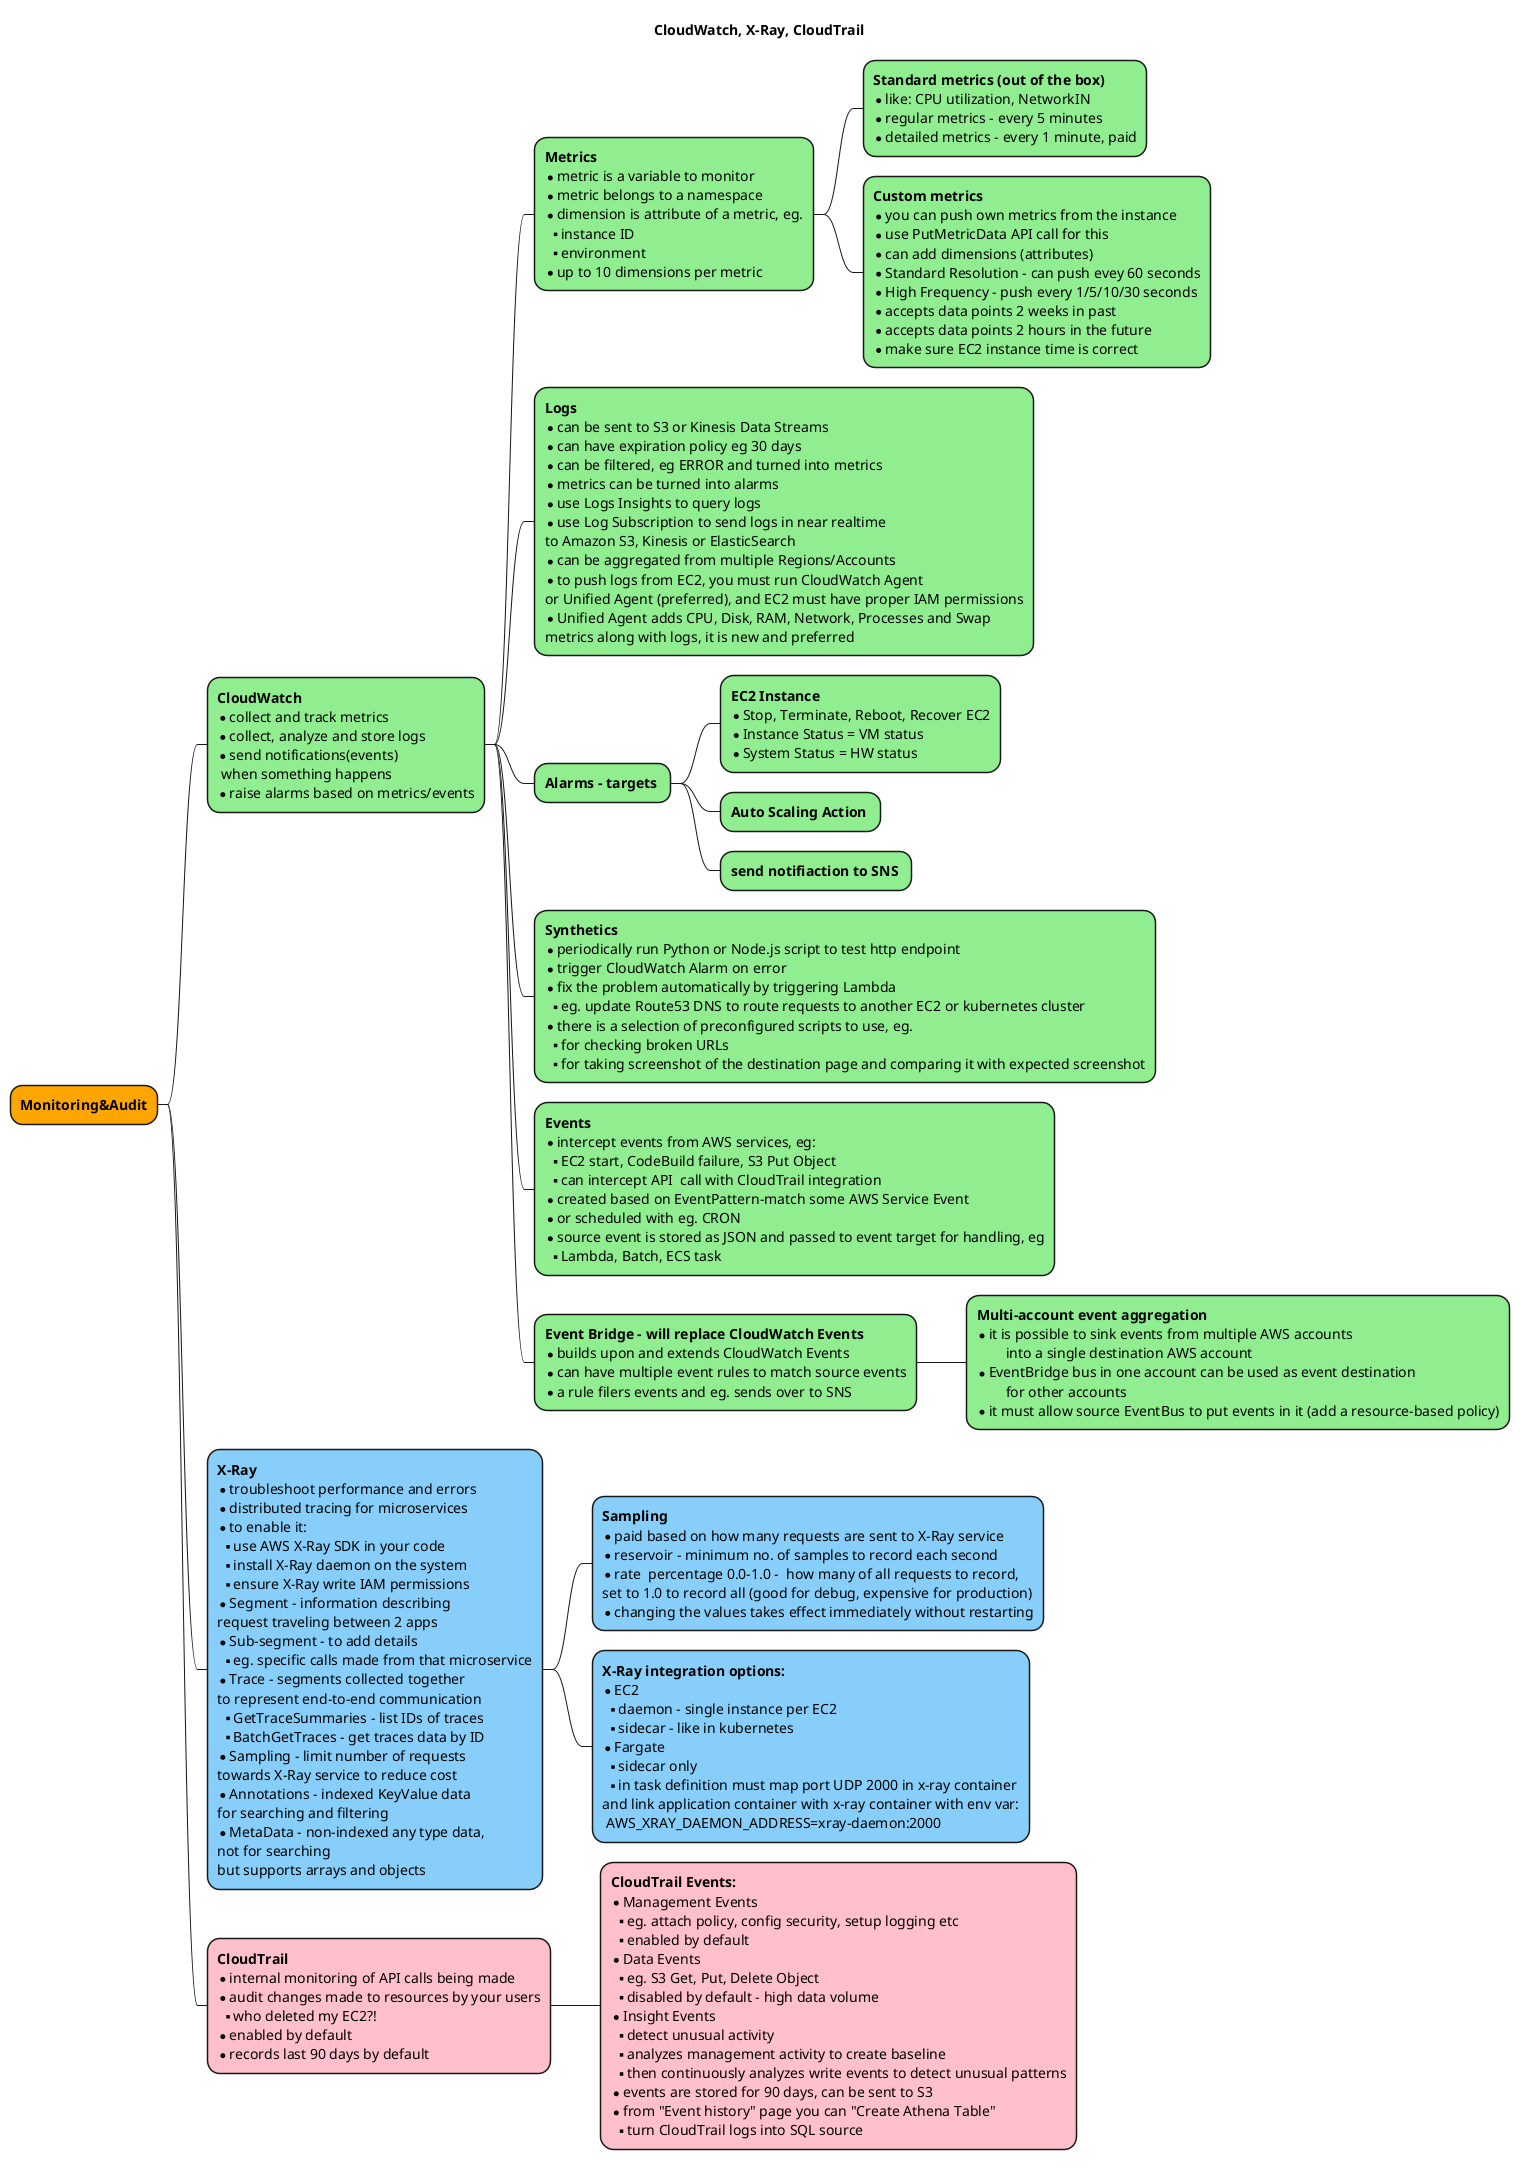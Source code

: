 @startmindmap mindmap

title CloudWatch, X-Ray, CloudTrail

<style>
mindmapDiagram {
  .trail {
    BackgroundColor Pink
  }
  .orange {
    BackgroundColor orange
  }
  .xray {
    BackgroundColor LightSkyBlue
  }
  .watch {
    BackgroundColor LightGreen
  }
}
</style>


*[#Orange] <b>Monitoring&Audit
 * <b>CloudWatch\n*collect and track metrics\n*collect, analyze and store logs\n*send notifications(events)\n when something happens\n*raise alarms based on metrics/events <<watch>>
  * <b>Metrics\n*metric is a variable to monitor\n*metric belongs to a namespace\n*dimension is attribute of a metric, eg.\n**instance ID\n**environment\n*up to 10 dimensions per metric <<watch>>
   * <b>Standard metrics (out of the box)\n*like: CPU utilization, NetworkIN\n*regular metrics - every 5 minutes\n*detailed metrics - every 1 minute, paid <<watch>>
   * <b>Custom metrics\n*you can push own metrics from the instance\n*use PutMetricData API call for this\n*can add dimensions (attributes)\n*Standard Resolution - can push evey 60 seconds\n*High Frequency - push every 1/5/10/30 seconds\n*accepts data points 2 weeks in past\n*accepts data points 2 hours in the future\n*make sure EC2 instance time is correct <<watch>>
  * <b>Logs\n*can be sent to S3 or Kinesis Data Streams\n*can have expiration policy eg 30 days\n*can be filtered, eg ERROR and turned into metrics\n*metrics can be turned into alarms\n*use Logs Insights to query logs\n*use Log Subscription to send logs in near realtime\nto Amazon S3, Kinesis or ElasticSearch\n*can be aggregated from multiple Regions/Accounts\n*to push logs from EC2, you must run CloudWatch Agent\nor Unified Agent (preferred), and EC2 must have proper IAM permissions\n*Unified Agent adds CPU, Disk, RAM, Network, Processes and Swap\nmetrics along with logs, it is new and preferred <<watch>>
  * <b>Alarms - targets <<watch>>
   * <b>EC2 Instance\n*Stop, Terminate, Reboot, Recover EC2\n*Instance Status = VM status\n*System Status = HW status <<watch>>
   * <b>Auto Scaling Action <<watch>>
   * <b>send notifiaction to SNS <<watch>>
  * <b>Synthetics\n*periodically run Python or Node.js script to test http endpoint\n*trigger CloudWatch Alarm on error\n*fix the problem automatically by triggering Lambda\n** eg. update Route53 DNS to route requests to another EC2 or kubernetes cluster\n*there is a selection of preconfigured scripts to use, eg.\n** for checking broken URLs\n**for taking screenshot of the destination page and comparing it with expected screenshot <<watch>>
  * <b>Events\n*intercept events from AWS services, eg:\n**EC2 start, CodeBuild failure, S3 Put Object\n**can intercept API  call with CloudTrail integration\n*created based on EventPattern-match some AWS Service Event\n*or scheduled with eg. CRON\n*source event is stored as JSON and passed to event target for handling, eg\n**Lambda, Batch, ECS task <<watch>>
  * <b>Event Bridge - will replace CloudWatch Events\n*builds upon and extends CloudWatch Events\n*can have multiple event rules to match source events\n*a rule filers events and eg. sends over to SNS <<watch>>
   * <b>Multi-account event aggregation\n*it is possible to sink events from multiple AWS accounts\n\tinto a single destination AWS account\n*EventBridge bus in one account can be used as event destination\n\tfor other accounts\n*it must allow source EventBus to put events in it (add a resource-based policy) <<watch>>
 * <b>X-Ray\n*troubleshoot performance and errors\n*distributed tracing for microservices\n*to enable it:\n**use AWS X-Ray SDK in your code\n**install X-Ray daemon on the system\n**ensure X-Ray write IAM permissions\n*Segment - information describing\nrequest traveling between 2 apps\n*Sub-segment - to add details\n**eg. specific calls made from that microservice\n*Trace - segments collected together\nto represent end-to-end communication\n**GetTraceSummaries - list IDs of traces\n**BatchGetTraces - get traces data by ID\n*Sampling - limit number of requests\ntowards X-Ray service to reduce cost\n*Annotations - indexed KeyValue data\nfor searching and filtering\n*MetaData - non-indexed any type data,\nnot for searching\nbut supports arrays and objects <<xray>>
  * <b>Sampling\n*paid based on how many requests are sent to X-Ray service\n*reservoir - minimum no. of samples to record each second\n*rate  percentage 0.0-1.0 -  how many of all requests to record,\nset to 1.0 to record all (good for debug, expensive for production)\n*changing the values takes effect immediately without restarting <<xray>>
  * <b>X-Ray integration options:\n*EC2\n**daemon - single instance per EC2\n**sidecar - like in kubernetes\n*Fargate\n**sidecar only\n**in task definition must map port UDP 2000 in x-ray container\nand link application container with x-ray container with env var:\n AWS_XRAY_DAEMON_ADDRESS=xray-daemon:2000 <<xray>>
 * <b>CloudTrail\n*internal monitoring of API calls being made\n*audit changes made to resources by your users\n**who deleted my EC2?!\n*enabled by default\n*records last 90 days by default <<trail>>
  * <b>CloudTrail Events:\n*Management Events\n**eg. attach policy, config security, setup logging etc\n**enabled by default\n*Data Events\n**eg. S3 Get, Put, Delete Object\n**disabled by default - high data volume\n*Insight Events\n**detect unusual activity\n**analyzes management activity to create baseline\n**then continuously analyzes write events to detect unusual patterns\n*events are stored for 90 days, can be sent to S3\n*from "Event history" page you can "Create Athena Table"\n**turn CloudTrail logs into SQL source <<trail>>
@endmindmap
